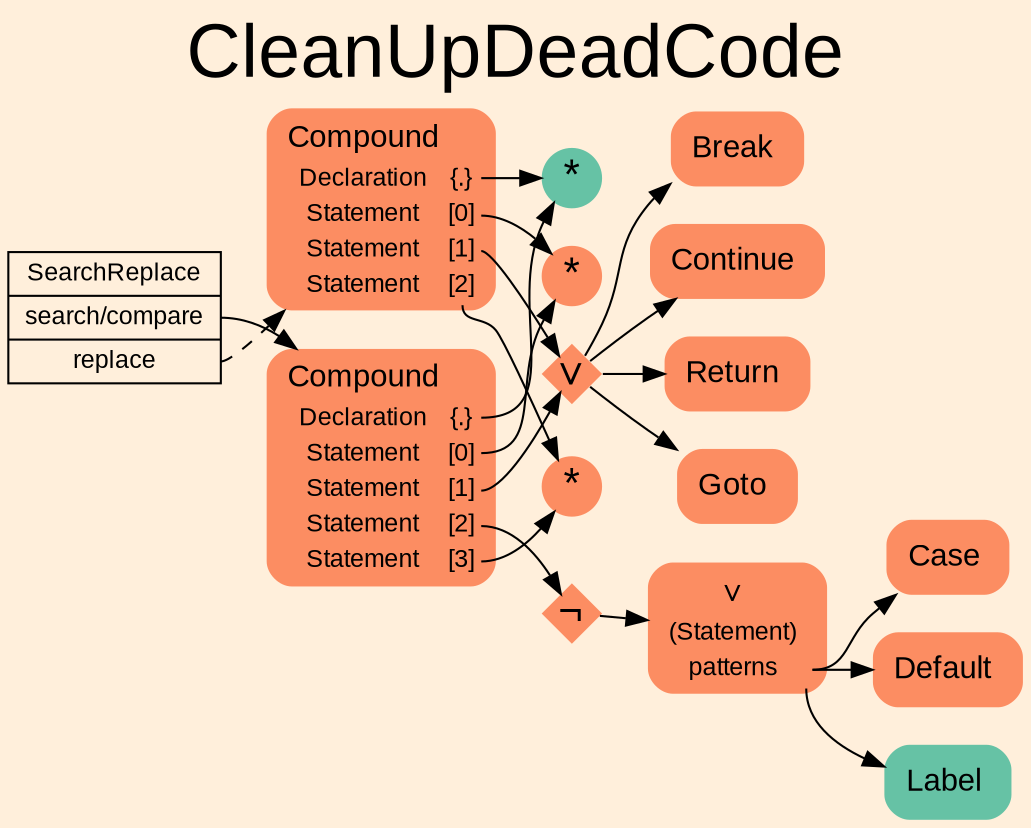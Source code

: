 digraph "CleanUpDeadCode" {
label = "CleanUpDeadCode"
labelloc = t
fontsize = "36"
graph [
    rankdir = "LR"
    ranksep = 0.3
    bgcolor = antiquewhite1
    color = black
    fontcolor = black
    fontname = "Arial"
];
node [
    fontname = "Arial"
];
edge [
    fontname = "Arial"
];

// -------------------- transformation figure --------------------
"CR#B-4-52" [
    // -------- block CR#B-4-52 ----------
    shape = "record"
    fillcolor = antiquewhite1
    label = "<fixed> SearchReplace | <port0> search/compare | <port1> replace"
    style = "filled"
    fontsize = "12"
    color = black
    fontcolor = black
];

"#B-2-1040" [
    // -------- block #B-2-1040 ----------
    shape = "plaintext"
    fillcolor = "/set28/2"
    label = <<TABLE BORDER="0" CELLBORDER="0" CELLSPACING="0">
     <TR><TD><FONT POINT-SIZE="15.0">Compound</FONT></TD><TD></TD></TR>
     <TR><TD>Declaration</TD><TD PORT="port0">{.}</TD></TR>
     <TR><TD>Statement</TD><TD PORT="port1">[0]</TD></TR>
     <TR><TD>Statement</TD><TD PORT="port2">[1]</TD></TR>
     <TR><TD>Statement</TD><TD PORT="port3">[2]</TD></TR>
     <TR><TD>Statement</TD><TD PORT="port4">[3]</TD></TR>
    </TABLE>>
    style = "rounded,filled"
    fontsize = "12"
];

"#B-2-1042" [
    // -------- block #B-2-1042 ----------
    shape = "circle"
    fillcolor = "/set28/1"
    label = <*>
    style = "filled"
    fontsize = "20"
    penwidth = 0.0
    fixedsize = true
    width = 0.4
    height = 0.4
];

"#B-2-1043" [
    // -------- block #B-2-1043 ----------
    shape = "circle"
    fillcolor = "/set28/2"
    label = <*>
    style = "filled"
    fontsize = "20"
    penwidth = 0.0
    fixedsize = true
    width = 0.4
    height = 0.4
];

"#B-2-1047" [
    // -------- block #B-2-1047 ----------
    shape = "diamond"
    fillcolor = "/set28/2"
    label = <∨>
    style = "filled"
    fontsize = "20"
    penwidth = 0.0
    fixedsize = true
    width = 0.4
    height = 0.4
];

"#B-2-1053" [
    // -------- block #B-2-1053 ----------
    shape = "plaintext"
    fillcolor = "/set28/2"
    label = <<TABLE BORDER="0" CELLBORDER="0" CELLSPACING="0">
     <TR><TD><FONT POINT-SIZE="15.0">Break</FONT></TD><TD></TD></TR>
    </TABLE>>
    style = "rounded,filled"
    fontsize = "12"
];

"#B-2-1052" [
    // -------- block #B-2-1052 ----------
    shape = "plaintext"
    fillcolor = "/set28/2"
    label = <<TABLE BORDER="0" CELLBORDER="0" CELLSPACING="0">
     <TR><TD><FONT POINT-SIZE="15.0">Continue</FONT></TD><TD></TD></TR>
    </TABLE>>
    style = "rounded,filled"
    fontsize = "12"
];

"#B-2-1051" [
    // -------- block #B-2-1051 ----------
    shape = "plaintext"
    fillcolor = "/set28/2"
    label = <<TABLE BORDER="0" CELLBORDER="0" CELLSPACING="0">
     <TR><TD><FONT POINT-SIZE="15.0">Return</FONT></TD><TD></TD></TR>
    </TABLE>>
    style = "rounded,filled"
    fontsize = "12"
];

"#B-2-1050" [
    // -------- block #B-2-1050 ----------
    shape = "plaintext"
    fillcolor = "/set28/2"
    label = <<TABLE BORDER="0" CELLBORDER="0" CELLSPACING="0">
     <TR><TD><FONT POINT-SIZE="15.0">Goto</FONT></TD><TD></TD></TR>
    </TABLE>>
    style = "rounded,filled"
    fontsize = "12"
];

"#B-2-1045" [
    // -------- block #B-2-1045 ----------
    shape = "diamond"
    fillcolor = "/set28/2"
    label = <¬>
    style = "filled"
    fontsize = "20"
    penwidth = 0.0
    fixedsize = true
    width = 0.4
    height = 0.4
];

"#B-2-1046" [
    // -------- block #B-2-1046 ----------
    shape = "plaintext"
    fillcolor = "/set28/2"
    label = <<TABLE BORDER="0" CELLBORDER="0" CELLSPACING="0">
     <TR><TD><FONT POINT-SIZE="15.0">∨</FONT></TD><TD></TD></TR>
     <TR><TD>(Statement)</TD><TD PORT="port0"></TD></TR>
     <TR><TD>patterns</TD><TD PORT="port1"></TD></TR>
    </TABLE>>
    style = "rounded,filled"
    fontsize = "12"
];

"#B-2-1056" [
    // -------- block #B-2-1056 ----------
    shape = "plaintext"
    fillcolor = "/set28/2"
    label = <<TABLE BORDER="0" CELLBORDER="0" CELLSPACING="0">
     <TR><TD><FONT POINT-SIZE="15.0">Case</FONT></TD><TD></TD></TR>
    </TABLE>>
    style = "rounded,filled"
    fontsize = "12"
];

"#B-2-1055" [
    // -------- block #B-2-1055 ----------
    shape = "plaintext"
    fillcolor = "/set28/2"
    label = <<TABLE BORDER="0" CELLBORDER="0" CELLSPACING="0">
     <TR><TD><FONT POINT-SIZE="15.0">Default</FONT></TD><TD></TD></TR>
    </TABLE>>
    style = "rounded,filled"
    fontsize = "12"
];

"#B-2-1054" [
    // -------- block #B-2-1054 ----------
    shape = "plaintext"
    fillcolor = "/set28/1"
    label = <<TABLE BORDER="0" CELLBORDER="0" CELLSPACING="0">
     <TR><TD><FONT POINT-SIZE="15.0">Label</FONT></TD><TD></TD></TR>
    </TABLE>>
    style = "rounded,filled"
    fontsize = "12"
];

"#B-2-1044" [
    // -------- block #B-2-1044 ----------
    shape = "circle"
    fillcolor = "/set28/2"
    label = <*>
    style = "filled"
    fontsize = "20"
    penwidth = 0.0
    fixedsize = true
    width = 0.4
    height = 0.4
];

"#B-2-1041" [
    // -------- block #B-2-1041 ----------
    shape = "plaintext"
    fillcolor = "/set28/2"
    label = <<TABLE BORDER="0" CELLBORDER="0" CELLSPACING="0">
     <TR><TD><FONT POINT-SIZE="15.0">Compound</FONT></TD><TD></TD></TR>
     <TR><TD>Declaration</TD><TD PORT="port0">{.}</TD></TR>
     <TR><TD>Statement</TD><TD PORT="port1">[0]</TD></TR>
     <TR><TD>Statement</TD><TD PORT="port2">[1]</TD></TR>
     <TR><TD>Statement</TD><TD PORT="port3">[2]</TD></TR>
    </TABLE>>
    style = "rounded,filled"
    fontsize = "12"
];

"CR#B-4-52":port0 -> "#B-2-1040" [
    color = black
    fontcolor = black
];

"CR#B-4-52":port1 -> "#B-2-1041" [
    style="dashed"
    color = black
    fontcolor = black
];

"#B-2-1040":port0 -> "#B-2-1042" [
    color = black
    fontcolor = black
];

"#B-2-1040":port1 -> "#B-2-1043" [
    color = black
    fontcolor = black
];

"#B-2-1040":port2 -> "#B-2-1047" [
    color = black
    fontcolor = black
];

"#B-2-1040":port3 -> "#B-2-1045" [
    color = black
    fontcolor = black
];

"#B-2-1040":port4 -> "#B-2-1044" [
    color = black
    fontcolor = black
];

"#B-2-1047" -> "#B-2-1053" [
    color = black
    fontcolor = black
];

"#B-2-1047" -> "#B-2-1052" [
    color = black
    fontcolor = black
];

"#B-2-1047" -> "#B-2-1051" [
    color = black
    fontcolor = black
];

"#B-2-1047" -> "#B-2-1050" [
    color = black
    fontcolor = black
];

"#B-2-1045" -> "#B-2-1046" [
    color = black
    fontcolor = black
];

"#B-2-1046":port1 -> "#B-2-1056" [
    color = black
    fontcolor = black
];

"#B-2-1046":port1 -> "#B-2-1055" [
    color = black
    fontcolor = black
];

"#B-2-1046":port1 -> "#B-2-1054" [
    color = black
    fontcolor = black
];

"#B-2-1041":port0 -> "#B-2-1042" [
    color = black
    fontcolor = black
];

"#B-2-1041":port1 -> "#B-2-1043" [
    color = black
    fontcolor = black
];

"#B-2-1041":port2 -> "#B-2-1047" [
    color = black
    fontcolor = black
];

"#B-2-1041":port3 -> "#B-2-1044" [
    color = black
    fontcolor = black
];


}
